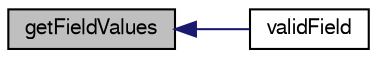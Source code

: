 digraph "getFieldValues"
{
  bgcolor="transparent";
  edge [fontname="FreeSans",fontsize="10",labelfontname="FreeSans",labelfontsize="10"];
  node [fontname="FreeSans",fontsize="10",shape=record];
  rankdir="LR";
  Node331 [label="getFieldValues",height=0.2,width=0.4,color="black", fillcolor="grey75", style="filled", fontcolor="black"];
  Node331 -> Node332 [dir="back",color="midnightblue",fontsize="10",style="solid",fontname="FreeSans"];
  Node332 [label="validField",height=0.2,width=0.4,color="black",URL="$a28726.html#aa56aa4bac32b8c62125f307c1f514429",tooltip="Return true if the field name is valid. "];
}
